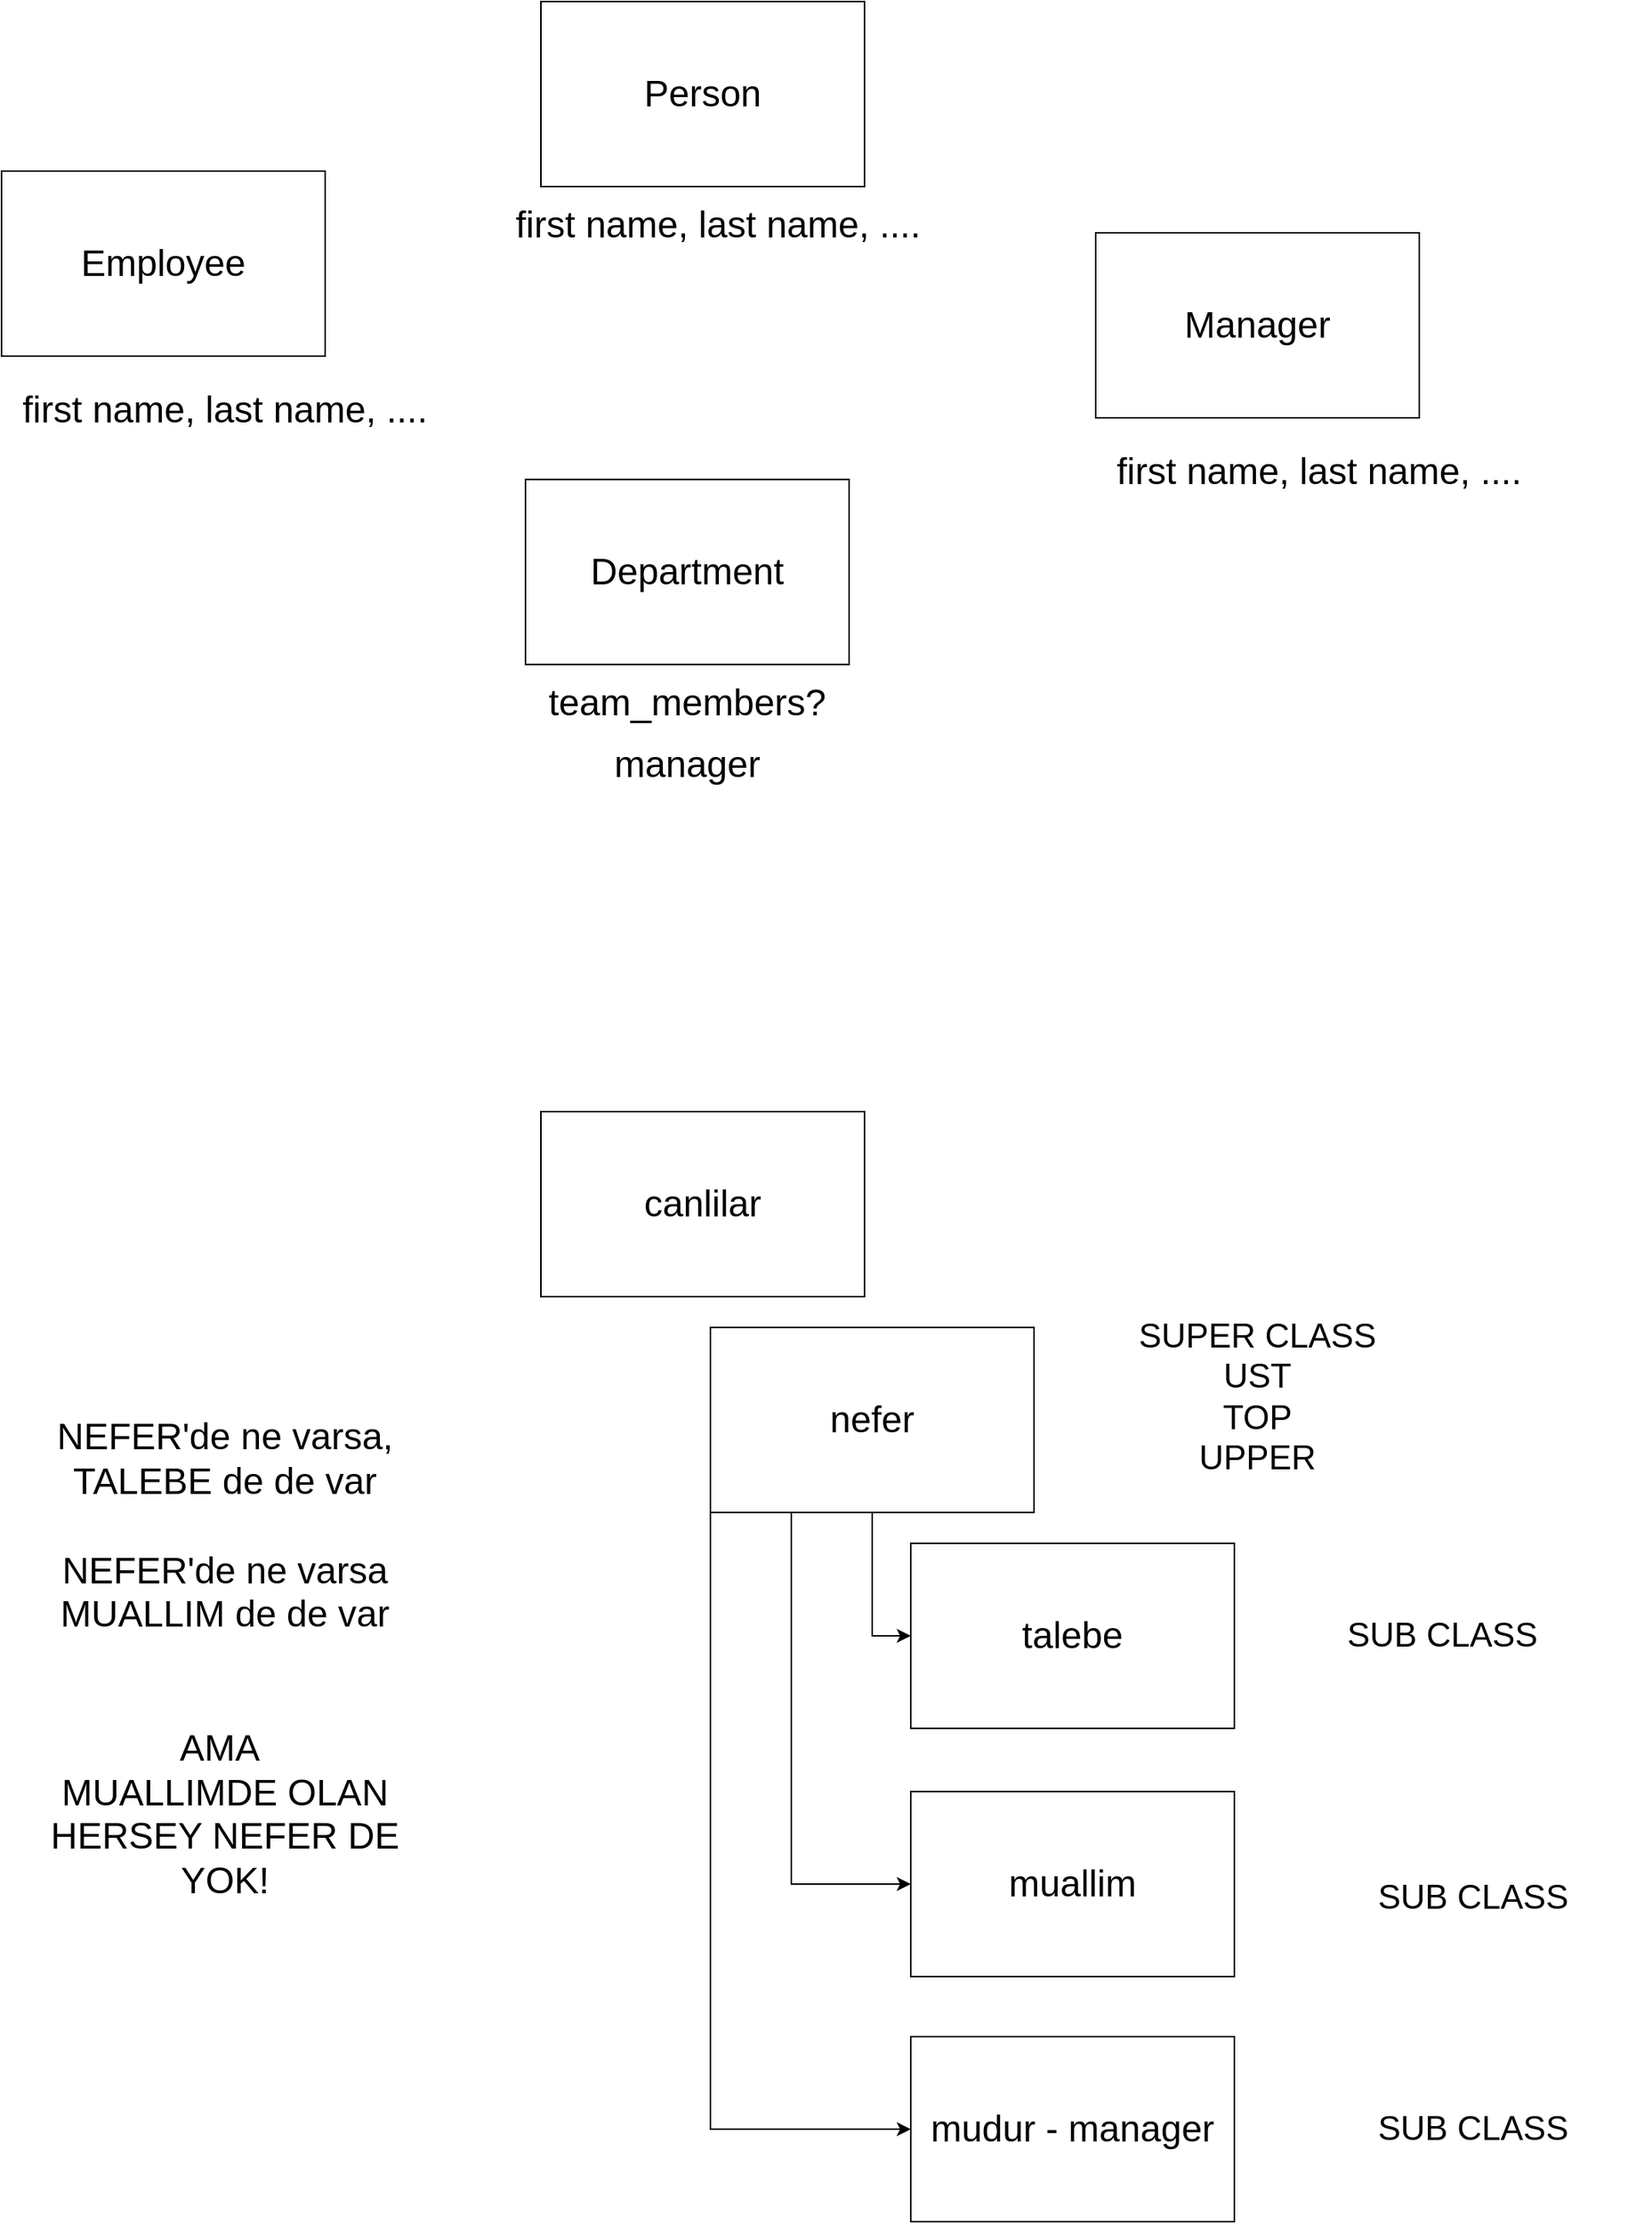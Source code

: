 <mxfile version="21.2.8" type="device">
  <diagram name="Page-1" id="WDfdUUF1OT3p-k6qlIdN">
    <mxGraphModel dx="1135" dy="703" grid="1" gridSize="10" guides="1" tooltips="1" connect="1" arrows="1" fold="1" page="1" pageScale="1" pageWidth="1169" pageHeight="827" math="0" shadow="0">
      <root>
        <mxCell id="0" />
        <mxCell id="1" parent="0" />
        <mxCell id="O9ZK9i_gv414k6VcTLi9-1" value="Employee" style="rounded=0;whiteSpace=wrap;html=1;fontSize=24;" vertex="1" parent="1">
          <mxGeometry x="50" y="130" width="210" height="120" as="geometry" />
        </mxCell>
        <mxCell id="O9ZK9i_gv414k6VcTLi9-2" value="Department" style="rounded=0;whiteSpace=wrap;html=1;fontSize=24;" vertex="1" parent="1">
          <mxGeometry x="390" y="330" width="210" height="120" as="geometry" />
        </mxCell>
        <mxCell id="O9ZK9i_gv414k6VcTLi9-3" value="Manager" style="rounded=0;whiteSpace=wrap;html=1;fontSize=24;" vertex="1" parent="1">
          <mxGeometry x="760" y="170" width="210" height="120" as="geometry" />
        </mxCell>
        <mxCell id="O9ZK9i_gv414k6VcTLi9-4" value="first name, last name, ...." style="text;html=1;strokeColor=none;fillColor=none;align=center;verticalAlign=middle;whiteSpace=wrap;rounded=0;fontSize=24;" vertex="1" parent="1">
          <mxGeometry x="760" y="310" width="290" height="30" as="geometry" />
        </mxCell>
        <mxCell id="O9ZK9i_gv414k6VcTLi9-5" value="first name, last name, ...." style="text;html=1;strokeColor=none;fillColor=none;align=center;verticalAlign=middle;whiteSpace=wrap;rounded=0;fontSize=24;" vertex="1" parent="1">
          <mxGeometry x="50" y="270" width="290" height="30" as="geometry" />
        </mxCell>
        <mxCell id="O9ZK9i_gv414k6VcTLi9-8" value="team_members?" style="text;html=1;strokeColor=none;fillColor=none;align=center;verticalAlign=middle;whiteSpace=wrap;rounded=0;fontSize=24;" vertex="1" parent="1">
          <mxGeometry x="350" y="460" width="290" height="30" as="geometry" />
        </mxCell>
        <mxCell id="O9ZK9i_gv414k6VcTLi9-9" value="manager" style="text;html=1;strokeColor=none;fillColor=none;align=center;verticalAlign=middle;whiteSpace=wrap;rounded=0;fontSize=24;" vertex="1" parent="1">
          <mxGeometry x="350" y="500" width="290" height="30" as="geometry" />
        </mxCell>
        <mxCell id="O9ZK9i_gv414k6VcTLi9-10" value="Person" style="rounded=0;whiteSpace=wrap;html=1;fontSize=24;" vertex="1" parent="1">
          <mxGeometry x="400" y="20" width="210" height="120" as="geometry" />
        </mxCell>
        <mxCell id="O9ZK9i_gv414k6VcTLi9-11" value="first name, last name, ...." style="text;html=1;strokeColor=none;fillColor=none;align=center;verticalAlign=middle;whiteSpace=wrap;rounded=0;fontSize=24;" vertex="1" parent="1">
          <mxGeometry x="370" y="150" width="290" height="30" as="geometry" />
        </mxCell>
        <mxCell id="O9ZK9i_gv414k6VcTLi9-13" value="canlilar" style="rounded=0;whiteSpace=wrap;html=1;fontSize=24;" vertex="1" parent="1">
          <mxGeometry x="400" y="740" width="210" height="120" as="geometry" />
        </mxCell>
        <mxCell id="O9ZK9i_gv414k6VcTLi9-18" style="edgeStyle=orthogonalEdgeStyle;rounded=0;orthogonalLoop=1;jettySize=auto;html=1;entryX=0;entryY=0.5;entryDx=0;entryDy=0;" edge="1" parent="1" source="O9ZK9i_gv414k6VcTLi9-14" target="O9ZK9i_gv414k6VcTLi9-15">
          <mxGeometry relative="1" as="geometry" />
        </mxCell>
        <mxCell id="O9ZK9i_gv414k6VcTLi9-19" style="edgeStyle=orthogonalEdgeStyle;rounded=0;orthogonalLoop=1;jettySize=auto;html=1;exitX=0.25;exitY=1;exitDx=0;exitDy=0;entryX=0;entryY=0.5;entryDx=0;entryDy=0;" edge="1" parent="1" source="O9ZK9i_gv414k6VcTLi9-14" target="O9ZK9i_gv414k6VcTLi9-16">
          <mxGeometry relative="1" as="geometry" />
        </mxCell>
        <mxCell id="O9ZK9i_gv414k6VcTLi9-21" style="edgeStyle=orthogonalEdgeStyle;rounded=0;orthogonalLoop=1;jettySize=auto;html=1;exitX=0;exitY=1;exitDx=0;exitDy=0;entryX=0;entryY=0.5;entryDx=0;entryDy=0;" edge="1" parent="1" source="O9ZK9i_gv414k6VcTLi9-14" target="O9ZK9i_gv414k6VcTLi9-20">
          <mxGeometry relative="1" as="geometry" />
        </mxCell>
        <mxCell id="O9ZK9i_gv414k6VcTLi9-14" value="nefer" style="rounded=0;whiteSpace=wrap;html=1;fontSize=24;" vertex="1" parent="1">
          <mxGeometry x="510" y="880" width="210" height="120" as="geometry" />
        </mxCell>
        <mxCell id="O9ZK9i_gv414k6VcTLi9-15" value="talebe" style="rounded=0;whiteSpace=wrap;html=1;fontSize=24;" vertex="1" parent="1">
          <mxGeometry x="640" y="1020" width="210" height="120" as="geometry" />
        </mxCell>
        <mxCell id="O9ZK9i_gv414k6VcTLi9-16" value="muallim" style="rounded=0;whiteSpace=wrap;html=1;fontSize=24;" vertex="1" parent="1">
          <mxGeometry x="640" y="1181" width="210" height="120" as="geometry" />
        </mxCell>
        <mxCell id="O9ZK9i_gv414k6VcTLi9-20" value="mudur - manager" style="rounded=0;whiteSpace=wrap;html=1;fontSize=24;" vertex="1" parent="1">
          <mxGeometry x="640" y="1340" width="210" height="120" as="geometry" />
        </mxCell>
        <mxCell id="O9ZK9i_gv414k6VcTLi9-23" value="NEFER&#39;de ne varsa, TALEBE de de var&lt;br&gt;&lt;br&gt;NEFER&#39;de ne varsa&lt;br&gt;MUALLIM de de var&lt;br&gt;&lt;br&gt;&lt;br&gt;AMA&amp;nbsp;&lt;br&gt;MUALLIMDE OLAN HERSEY NEFER DE YOK!" style="text;html=1;strokeColor=none;fillColor=none;align=center;verticalAlign=middle;whiteSpace=wrap;rounded=0;fontSize=24;" vertex="1" parent="1">
          <mxGeometry x="50" y="910" width="290" height="370" as="geometry" />
        </mxCell>
        <mxCell id="O9ZK9i_gv414k6VcTLi9-25" value="SUPER CLASS&lt;br&gt;UST&lt;br&gt;TOP&lt;br&gt;UPPER" style="text;html=1;strokeColor=none;fillColor=none;align=center;verticalAlign=middle;whiteSpace=wrap;rounded=0;fontSize=22;" vertex="1" parent="1">
          <mxGeometry x="750" y="860" width="230" height="130" as="geometry" />
        </mxCell>
        <mxCell id="O9ZK9i_gv414k6VcTLi9-26" value="SUB CLASS" style="text;html=1;strokeColor=none;fillColor=none;align=center;verticalAlign=middle;whiteSpace=wrap;rounded=0;fontSize=22;" vertex="1" parent="1">
          <mxGeometry x="870" y="1040" width="230" height="80" as="geometry" />
        </mxCell>
        <mxCell id="O9ZK9i_gv414k6VcTLi9-27" value="SUB CLASS" style="text;html=1;strokeColor=none;fillColor=none;align=center;verticalAlign=middle;whiteSpace=wrap;rounded=0;fontSize=22;" vertex="1" parent="1">
          <mxGeometry x="890" y="1210" width="230" height="80" as="geometry" />
        </mxCell>
        <mxCell id="O9ZK9i_gv414k6VcTLi9-28" value="SUB CLASS" style="text;html=1;strokeColor=none;fillColor=none;align=center;verticalAlign=middle;whiteSpace=wrap;rounded=0;fontSize=22;" vertex="1" parent="1">
          <mxGeometry x="890" y="1360" width="230" height="80" as="geometry" />
        </mxCell>
      </root>
    </mxGraphModel>
  </diagram>
</mxfile>
